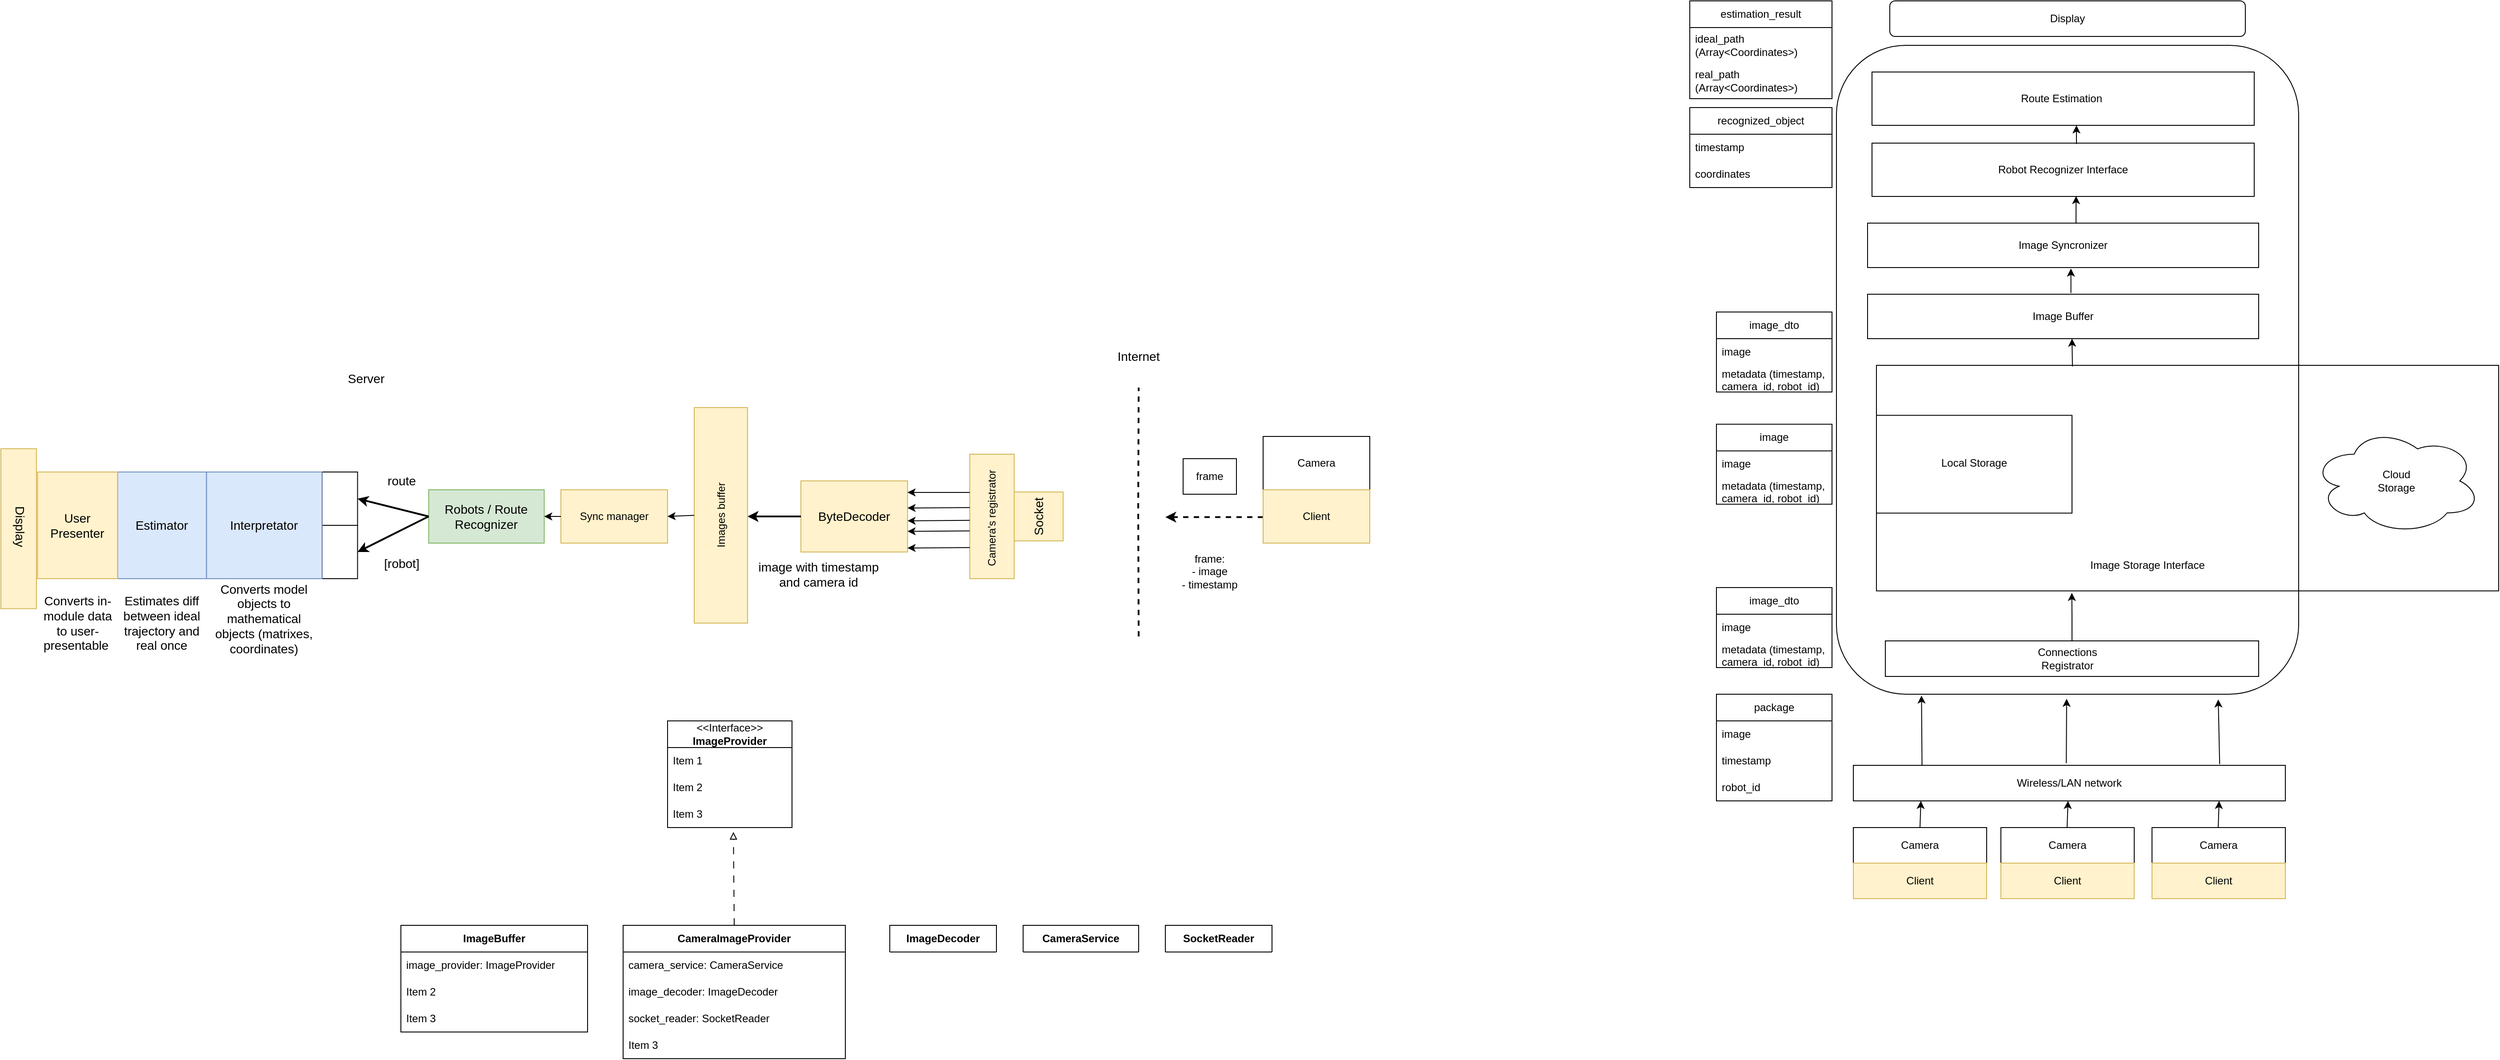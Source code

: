 <mxfile version="21.2.1" type="github">
  <diagram id="1c3a3Ne5sWxcKdT_-n9J" name="Page-1">
    <mxGraphModel dx="2022" dy="1858" grid="1" gridSize="10" guides="1" tooltips="1" connect="1" arrows="1" fold="1" page="1" pageScale="1" pageWidth="827" pageHeight="1169" math="0" shadow="0">
      <root>
        <mxCell id="0" />
        <mxCell id="1" parent="0" />
        <mxCell id="gdSRfwR2-Zda05xjYu1--1" value="Camera" style="rounded=0;whiteSpace=wrap;html=1;" parent="1" vertex="1">
          <mxGeometry x="840" y="230" width="120" height="60" as="geometry" />
        </mxCell>
        <mxCell id="gdSRfwR2-Zda05xjYu1--2" value="" style="endArrow=none;dashed=1;html=1;rounded=0;strokeWidth=2;" parent="1" edge="1">
          <mxGeometry width="50" height="50" relative="1" as="geometry">
            <mxPoint x="700" y="455" as="sourcePoint" />
            <mxPoint x="700" y="175" as="targetPoint" />
            <Array as="points">
              <mxPoint x="699.5" y="311.25" />
            </Array>
          </mxGeometry>
        </mxCell>
        <mxCell id="gdSRfwR2-Zda05xjYu1--3" value="Internet" style="text;html=1;strokeColor=none;fillColor=none;align=center;verticalAlign=middle;whiteSpace=wrap;rounded=0;fontSize=14;" parent="1" vertex="1">
          <mxGeometry x="670" y="125" width="60" height="30" as="geometry" />
        </mxCell>
        <mxCell id="gdSRfwR2-Zda05xjYu1--4" value="Socket" style="whiteSpace=wrap;html=1;aspect=fixed;fontSize=14;fillColor=#fff2cc;rotation=-90;strokeColor=#d6b656;" parent="1" vertex="1">
          <mxGeometry x="560" y="292.5" width="55" height="55" as="geometry" />
        </mxCell>
        <mxCell id="gdSRfwR2-Zda05xjYu1--6" value="Server" style="text;html=1;strokeColor=none;fillColor=none;align=center;verticalAlign=middle;whiteSpace=wrap;rounded=0;fontSize=14;" parent="1" vertex="1">
          <mxGeometry x="-198.75" y="150" width="60" height="30" as="geometry" />
        </mxCell>
        <mxCell id="gdSRfwR2-Zda05xjYu1--7" value="" style="endArrow=classic;html=1;strokeWidth=2;fontSize=14;rounded=0;dashed=1;" parent="1" edge="1">
          <mxGeometry width="50" height="50" relative="1" as="geometry">
            <mxPoint x="840" y="320.75" as="sourcePoint" />
            <mxPoint x="730" y="320.75" as="targetPoint" />
            <Array as="points">
              <mxPoint x="780" y="320.75" />
            </Array>
          </mxGeometry>
        </mxCell>
        <mxCell id="gdSRfwR2-Zda05xjYu1--9" value="ByteDecoder" style="rounded=0;whiteSpace=wrap;html=1;fontSize=14;fillColor=#fff2cc;strokeColor=#d6b656;" parent="1" vertex="1">
          <mxGeometry x="320" y="280" width="120" height="80" as="geometry" />
        </mxCell>
        <mxCell id="gdSRfwR2-Zda05xjYu1--10" style="edgeStyle=orthogonalEdgeStyle;rounded=0;orthogonalLoop=1;jettySize=auto;html=1;exitX=0.5;exitY=1;exitDx=0;exitDy=0;dashed=1;strokeWidth=2;fontSize=14;" parent="1" source="gdSRfwR2-Zda05xjYu1--9" target="gdSRfwR2-Zda05xjYu1--9" edge="1">
          <mxGeometry relative="1" as="geometry" />
        </mxCell>
        <mxCell id="gdSRfwR2-Zda05xjYu1--14" value="" style="endArrow=classic;html=1;rounded=0;strokeWidth=2;fontSize=14;exitX=0;exitY=0.5;exitDx=0;exitDy=0;" parent="1" source="gdSRfwR2-Zda05xjYu1--9" edge="1">
          <mxGeometry width="50" height="50" relative="1" as="geometry">
            <mxPoint x="110" y="350" as="sourcePoint" />
            <mxPoint x="260" y="320" as="targetPoint" />
          </mxGeometry>
        </mxCell>
        <mxCell id="gdSRfwR2-Zda05xjYu1--15" value="Robots&amp;nbsp;/ Route&lt;br&gt;Recognizer" style="rounded=0;whiteSpace=wrap;html=1;fontSize=14;fillColor=#d5e8d4;strokeColor=#82b366;" parent="1" vertex="1">
          <mxGeometry x="-98.75" y="290" width="130" height="60" as="geometry" />
        </mxCell>
        <mxCell id="gdSRfwR2-Zda05xjYu1--16" value="image with timestamp and camera id" style="text;html=1;strokeColor=none;fillColor=none;align=center;verticalAlign=middle;whiteSpace=wrap;rounded=0;fontSize=14;rotation=0;" parent="1" vertex="1">
          <mxGeometry x="260" y="370" width="160" height="30" as="geometry" />
        </mxCell>
        <mxCell id="gdSRfwR2-Zda05xjYu1--19" value="" style="endArrow=classic;html=1;rounded=0;strokeWidth=2;fontSize=14;exitX=0;exitY=0.5;exitDx=0;exitDy=0;entryX=1;entryY=0.5;entryDx=0;entryDy=0;" parent="1" source="gdSRfwR2-Zda05xjYu1--15" target="gdSRfwR2-Zda05xjYu1--20" edge="1">
          <mxGeometry width="50" height="50" relative="1" as="geometry">
            <mxPoint x="-218.75" y="360" as="sourcePoint" />
            <mxPoint x="-168.75" y="310" as="targetPoint" />
          </mxGeometry>
        </mxCell>
        <mxCell id="gdSRfwR2-Zda05xjYu1--20" value="" style="rounded=0;whiteSpace=wrap;html=1;fontSize=14;fillColor=none;" parent="1" vertex="1">
          <mxGeometry x="-218.75" y="270" width="40" height="60" as="geometry" />
        </mxCell>
        <mxCell id="gdSRfwR2-Zda05xjYu1--21" value="" style="rounded=0;whiteSpace=wrap;html=1;fontSize=14;fillColor=none;" parent="1" vertex="1">
          <mxGeometry x="-218.75" y="330" width="40" height="60" as="geometry" />
        </mxCell>
        <mxCell id="gdSRfwR2-Zda05xjYu1--22" value="" style="endArrow=classic;html=1;rounded=0;strokeWidth=2;fontSize=14;exitX=0;exitY=0.5;exitDx=0;exitDy=0;entryX=1;entryY=0.5;entryDx=0;entryDy=0;" parent="1" source="gdSRfwR2-Zda05xjYu1--15" target="gdSRfwR2-Zda05xjYu1--21" edge="1">
          <mxGeometry width="50" height="50" relative="1" as="geometry">
            <mxPoint x="-218.75" y="360" as="sourcePoint" />
            <mxPoint x="-168.75" y="310" as="targetPoint" />
          </mxGeometry>
        </mxCell>
        <mxCell id="gdSRfwR2-Zda05xjYu1--23" value="[robot]" style="text;html=1;strokeColor=none;fillColor=none;align=center;verticalAlign=middle;whiteSpace=wrap;rounded=0;fontSize=14;" parent="1" vertex="1">
          <mxGeometry x="-158.75" y="357.5" width="60" height="30" as="geometry" />
        </mxCell>
        <mxCell id="gdSRfwR2-Zda05xjYu1--24" value="route" style="text;html=1;strokeColor=none;fillColor=none;align=center;verticalAlign=middle;whiteSpace=wrap;rounded=0;fontSize=14;" parent="1" vertex="1">
          <mxGeometry x="-158.75" y="265" width="60" height="30" as="geometry" />
        </mxCell>
        <mxCell id="gdSRfwR2-Zda05xjYu1--25" value="Interpretator" style="rounded=0;whiteSpace=wrap;html=1;fontSize=14;fillColor=#dae8fc;strokeColor=#6c8ebf;" parent="1" vertex="1">
          <mxGeometry x="-348.75" y="270" width="130" height="120" as="geometry" />
        </mxCell>
        <mxCell id="gdSRfwR2-Zda05xjYu1--26" value="Converts model objects to mathematical objects (matrixes, coordinates)" style="text;html=1;strokeColor=none;fillColor=none;align=center;verticalAlign=middle;whiteSpace=wrap;rounded=0;fontSize=14;" parent="1" vertex="1">
          <mxGeometry x="-348.75" y="380" width="130" height="110" as="geometry" />
        </mxCell>
        <mxCell id="gdSRfwR2-Zda05xjYu1--27" value="" style="rounded=0;whiteSpace=wrap;html=1;fontSize=14;fillColor=#dae8fc;strokeColor=#6c8ebf;" parent="1" vertex="1">
          <mxGeometry x="-448.75" y="270" width="100" height="120" as="geometry" />
        </mxCell>
        <mxCell id="gdSRfwR2-Zda05xjYu1--28" value="Estimator" style="text;html=1;strokeColor=none;fillColor=none;align=center;verticalAlign=middle;whiteSpace=wrap;rounded=0;fontSize=14;" parent="1" vertex="1">
          <mxGeometry x="-428.75" y="315" width="60" height="30" as="geometry" />
        </mxCell>
        <mxCell id="gdSRfwR2-Zda05xjYu1--29" value="Estimates diff between ideal trajectory and real once" style="text;html=1;strokeColor=none;fillColor=none;align=center;verticalAlign=middle;whiteSpace=wrap;rounded=0;fontSize=14;" parent="1" vertex="1">
          <mxGeometry x="-448.75" y="400" width="100" height="80" as="geometry" />
        </mxCell>
        <mxCell id="gdSRfwR2-Zda05xjYu1--30" value="User&lt;br&gt;Presenter" style="rounded=0;whiteSpace=wrap;html=1;fontSize=14;fillColor=#fff2cc;strokeColor=#d6b656;" parent="1" vertex="1">
          <mxGeometry x="-538.75" y="270" width="90" height="120" as="geometry" />
        </mxCell>
        <mxCell id="gdSRfwR2-Zda05xjYu1--32" value="" style="rounded=0;whiteSpace=wrap;html=1;fontSize=14;fillColor=#fff2cc;strokeColor=#d6b656;" parent="1" vertex="1">
          <mxGeometry x="-580" y="243.75" width="40" height="180" as="geometry" />
        </mxCell>
        <mxCell id="gdSRfwR2-Zda05xjYu1--35" value="Display" style="text;html=1;strokeColor=none;fillColor=none;align=center;verticalAlign=middle;whiteSpace=wrap;rounded=0;fontSize=14;rotation=90;" parent="1" vertex="1">
          <mxGeometry x="-650" y="316.25" width="182.5" height="30" as="geometry" />
        </mxCell>
        <mxCell id="gdSRfwR2-Zda05xjYu1--36" value="Converts in-module data to user-presentable&amp;nbsp;" style="text;html=1;strokeColor=none;fillColor=none;align=center;verticalAlign=middle;whiteSpace=wrap;rounded=0;fontSize=14;" parent="1" vertex="1">
          <mxGeometry x="-528.12" y="400" width="68.75" height="80" as="geometry" />
        </mxCell>
        <mxCell id="fbBy95R8mquqIEM03Fjc-1" value="Client" style="rounded=0;whiteSpace=wrap;html=1;fillColor=#fff2cc;strokeColor=#d6b656;" parent="1" vertex="1">
          <mxGeometry x="840" y="290" width="120" height="60" as="geometry" />
        </mxCell>
        <mxCell id="fbBy95R8mquqIEM03Fjc-2" value="Camera&#39;s registrator&amp;nbsp;" style="rounded=0;whiteSpace=wrap;html=1;rotation=-90;fillColor=#fff2cc;strokeColor=#d6b656;" parent="1" vertex="1">
          <mxGeometry x="465" y="295" width="140" height="50" as="geometry" />
        </mxCell>
        <mxCell id="fbBy95R8mquqIEM03Fjc-3" value="Images buffer" style="rounded=0;whiteSpace=wrap;html=1;rotation=-90;fillColor=#fff2cc;strokeColor=#d6b656;" parent="1" vertex="1">
          <mxGeometry x="108.75" y="288.75" width="242.5" height="60" as="geometry" />
        </mxCell>
        <mxCell id="fbBy95R8mquqIEM03Fjc-4" value="Sync manager" style="rounded=0;whiteSpace=wrap;html=1;rotation=0;fillColor=#fff2cc;strokeColor=#d6b656;" parent="1" vertex="1">
          <mxGeometry x="50" y="290" width="120" height="60" as="geometry" />
        </mxCell>
        <mxCell id="_ftnjJTq1J7DcT885IHt-4" value="frame" style="rounded=0;whiteSpace=wrap;html=1;" parent="1" vertex="1">
          <mxGeometry x="750" y="255" width="60" height="40" as="geometry" />
        </mxCell>
        <mxCell id="_ftnjJTq1J7DcT885IHt-5" value="frame:&lt;br&gt;- image&lt;br&gt;- timestamp" style="text;html=1;strokeColor=none;fillColor=none;align=center;verticalAlign=middle;whiteSpace=wrap;rounded=0;" parent="1" vertex="1">
          <mxGeometry x="730" y="330" width="100" height="103.75" as="geometry" />
        </mxCell>
        <mxCell id="_ftnjJTq1J7DcT885IHt-8" value="" style="endArrow=classic;html=1;rounded=0;" parent="1" edge="1">
          <mxGeometry width="50" height="50" relative="1" as="geometry">
            <mxPoint x="510" y="293" as="sourcePoint" />
            <mxPoint x="440" y="293" as="targetPoint" />
          </mxGeometry>
        </mxCell>
        <mxCell id="_ftnjJTq1J7DcT885IHt-13" value="" style="endArrow=classic;html=1;rounded=0;exitX=0.75;exitY=0;exitDx=0;exitDy=0;" parent="1" edge="1">
          <mxGeometry width="50" height="50" relative="1" as="geometry">
            <mxPoint x="510" y="310" as="sourcePoint" />
            <mxPoint x="440" y="310.5" as="targetPoint" />
          </mxGeometry>
        </mxCell>
        <mxCell id="_ftnjJTq1J7DcT885IHt-14" value="" style="endArrow=classic;html=1;rounded=0;exitX=0.75;exitY=0;exitDx=0;exitDy=0;" parent="1" edge="1">
          <mxGeometry width="50" height="50" relative="1" as="geometry">
            <mxPoint x="510" y="324.41" as="sourcePoint" />
            <mxPoint x="440" y="324.91" as="targetPoint" />
          </mxGeometry>
        </mxCell>
        <mxCell id="_ftnjJTq1J7DcT885IHt-15" value="" style="endArrow=classic;html=1;rounded=0;exitX=0.75;exitY=0;exitDx=0;exitDy=0;" parent="1" edge="1">
          <mxGeometry width="50" height="50" relative="1" as="geometry">
            <mxPoint x="510" y="336.25" as="sourcePoint" />
            <mxPoint x="440" y="336.75" as="targetPoint" />
          </mxGeometry>
        </mxCell>
        <mxCell id="_ftnjJTq1J7DcT885IHt-16" value="" style="endArrow=classic;html=1;rounded=0;exitX=0.75;exitY=0;exitDx=0;exitDy=0;" parent="1" edge="1">
          <mxGeometry width="50" height="50" relative="1" as="geometry">
            <mxPoint x="510" y="355.0" as="sourcePoint" />
            <mxPoint x="440" y="355.5" as="targetPoint" />
          </mxGeometry>
        </mxCell>
        <mxCell id="_ftnjJTq1J7DcT885IHt-22" value="" style="endArrow=classic;html=1;rounded=0;exitX=0.5;exitY=0;exitDx=0;exitDy=0;entryX=1;entryY=0.5;entryDx=0;entryDy=0;" parent="1" source="fbBy95R8mquqIEM03Fjc-3" target="fbBy95R8mquqIEM03Fjc-4" edge="1">
          <mxGeometry width="50" height="50" relative="1" as="geometry">
            <mxPoint x="210" y="460" as="sourcePoint" />
            <mxPoint x="260" y="410" as="targetPoint" />
          </mxGeometry>
        </mxCell>
        <mxCell id="_ftnjJTq1J7DcT885IHt-23" value="" style="endArrow=classic;html=1;rounded=0;exitX=0;exitY=0.5;exitDx=0;exitDy=0;entryX=1;entryY=0.5;entryDx=0;entryDy=0;" parent="1" source="fbBy95R8mquqIEM03Fjc-4" target="gdSRfwR2-Zda05xjYu1--15" edge="1">
          <mxGeometry width="50" height="50" relative="1" as="geometry">
            <mxPoint x="210" y="460" as="sourcePoint" />
            <mxPoint x="260" y="410" as="targetPoint" />
          </mxGeometry>
        </mxCell>
        <mxCell id="wx99u-is4_1wThuH9Zfa-21" value="&lt;b&gt;SocketReader&lt;/b&gt;" style="swimlane;fontStyle=0;childLayout=stackLayout;horizontal=1;startSize=30;horizontalStack=0;resizeParent=1;resizeParentMax=0;resizeLast=0;collapsible=1;marginBottom=0;whiteSpace=wrap;html=1;" parent="1" vertex="1" collapsed="1">
          <mxGeometry x="730" y="780" width="120" height="30" as="geometry">
            <mxRectangle x="730" y="780" width="165" height="90" as="alternateBounds" />
          </mxGeometry>
        </mxCell>
        <mxCell id="wx99u-is4_1wThuH9Zfa-23" value="Item 2" style="text;strokeColor=none;fillColor=none;align=left;verticalAlign=middle;spacingLeft=4;spacingRight=4;overflow=hidden;points=[[0,0.5],[1,0.5]];portConstraint=eastwest;rotatable=0;whiteSpace=wrap;html=1;" parent="wx99u-is4_1wThuH9Zfa-21" vertex="1">
          <mxGeometry y="30" width="165" height="30" as="geometry" />
        </mxCell>
        <mxCell id="wx99u-is4_1wThuH9Zfa-24" value="Item 3" style="text;strokeColor=none;fillColor=none;align=left;verticalAlign=middle;spacingLeft=4;spacingRight=4;overflow=hidden;points=[[0,0.5],[1,0.5]];portConstraint=eastwest;rotatable=0;whiteSpace=wrap;html=1;" parent="wx99u-is4_1wThuH9Zfa-21" vertex="1">
          <mxGeometry y="60" width="165" height="30" as="geometry" />
        </mxCell>
        <mxCell id="wx99u-is4_1wThuH9Zfa-33" value="&lt;b&gt;CameraImageProvider&lt;/b&gt;" style="swimlane;fontStyle=0;childLayout=stackLayout;horizontal=1;startSize=30;horizontalStack=0;resizeParent=1;resizeParentMax=0;resizeLast=0;collapsible=1;marginBottom=0;whiteSpace=wrap;html=1;" parent="1" vertex="1">
          <mxGeometry x="120" y="780" width="250" height="150" as="geometry" />
        </mxCell>
        <mxCell id="wx99u-is4_1wThuH9Zfa-22" value="camera_service: CameraService" style="text;strokeColor=none;fillColor=none;align=left;verticalAlign=middle;spacingLeft=4;spacingRight=4;overflow=hidden;points=[[0,0.5],[1,0.5]];portConstraint=eastwest;rotatable=0;whiteSpace=wrap;html=1;" parent="wx99u-is4_1wThuH9Zfa-33" vertex="1">
          <mxGeometry y="30" width="250" height="30" as="geometry" />
        </mxCell>
        <mxCell id="wx99u-is4_1wThuH9Zfa-34" value="image_decoder: ImageDecoder" style="text;strokeColor=none;fillColor=none;align=left;verticalAlign=middle;spacingLeft=4;spacingRight=4;overflow=hidden;points=[[0,0.5],[1,0.5]];portConstraint=eastwest;rotatable=0;whiteSpace=wrap;html=1;" parent="wx99u-is4_1wThuH9Zfa-33" vertex="1">
          <mxGeometry y="60" width="250" height="30" as="geometry" />
        </mxCell>
        <mxCell id="wx99u-is4_1wThuH9Zfa-35" value="socket_reader: SocketReader&amp;nbsp;" style="text;strokeColor=none;fillColor=none;align=left;verticalAlign=middle;spacingLeft=4;spacingRight=4;overflow=hidden;points=[[0,0.5],[1,0.5]];portConstraint=eastwest;rotatable=0;whiteSpace=wrap;html=1;" parent="wx99u-is4_1wThuH9Zfa-33" vertex="1">
          <mxGeometry y="90" width="250" height="30" as="geometry" />
        </mxCell>
        <mxCell id="wx99u-is4_1wThuH9Zfa-36" value="Item 3" style="text;strokeColor=none;fillColor=none;align=left;verticalAlign=middle;spacingLeft=4;spacingRight=4;overflow=hidden;points=[[0,0.5],[1,0.5]];portConstraint=eastwest;rotatable=0;whiteSpace=wrap;html=1;" parent="wx99u-is4_1wThuH9Zfa-33" vertex="1">
          <mxGeometry y="120" width="250" height="30" as="geometry" />
        </mxCell>
        <mxCell id="wx99u-is4_1wThuH9Zfa-37" value="&amp;lt;&amp;lt;Interface&amp;gt;&amp;gt;&lt;br&gt;&lt;b&gt;ImageProvider&lt;/b&gt;" style="swimlane;fontStyle=0;childLayout=stackLayout;horizontal=1;startSize=30;horizontalStack=0;resizeParent=1;resizeParentMax=0;resizeLast=0;collapsible=1;marginBottom=0;whiteSpace=wrap;html=1;" parent="1" vertex="1">
          <mxGeometry x="170" y="550" width="140" height="120" as="geometry" />
        </mxCell>
        <mxCell id="wx99u-is4_1wThuH9Zfa-38" value="Item 1" style="text;strokeColor=none;fillColor=none;align=left;verticalAlign=middle;spacingLeft=4;spacingRight=4;overflow=hidden;points=[[0,0.5],[1,0.5]];portConstraint=eastwest;rotatable=0;whiteSpace=wrap;html=1;" parent="wx99u-is4_1wThuH9Zfa-37" vertex="1">
          <mxGeometry y="30" width="140" height="30" as="geometry" />
        </mxCell>
        <mxCell id="wx99u-is4_1wThuH9Zfa-39" value="Item 2" style="text;strokeColor=none;fillColor=none;align=left;verticalAlign=middle;spacingLeft=4;spacingRight=4;overflow=hidden;points=[[0,0.5],[1,0.5]];portConstraint=eastwest;rotatable=0;whiteSpace=wrap;html=1;" parent="wx99u-is4_1wThuH9Zfa-37" vertex="1">
          <mxGeometry y="60" width="140" height="30" as="geometry" />
        </mxCell>
        <mxCell id="wx99u-is4_1wThuH9Zfa-40" value="Item 3" style="text;strokeColor=none;fillColor=none;align=left;verticalAlign=middle;spacingLeft=4;spacingRight=4;overflow=hidden;points=[[0,0.5],[1,0.5]];portConstraint=eastwest;rotatable=0;whiteSpace=wrap;html=1;" parent="wx99u-is4_1wThuH9Zfa-37" vertex="1">
          <mxGeometry y="90" width="140" height="30" as="geometry" />
        </mxCell>
        <mxCell id="wx99u-is4_1wThuH9Zfa-41" value="&lt;b&gt;ImageDecoder&lt;/b&gt;" style="swimlane;fontStyle=0;childLayout=stackLayout;horizontal=1;startSize=30;horizontalStack=0;resizeParent=1;resizeParentMax=0;resizeLast=0;collapsible=1;marginBottom=0;whiteSpace=wrap;html=1;" parent="1" vertex="1" collapsed="1">
          <mxGeometry x="420" y="780" width="120" height="30" as="geometry">
            <mxRectangle x="420" y="780" width="140" height="120" as="alternateBounds" />
          </mxGeometry>
        </mxCell>
        <mxCell id="wx99u-is4_1wThuH9Zfa-42" value="Item 1" style="text;strokeColor=none;fillColor=none;align=left;verticalAlign=middle;spacingLeft=4;spacingRight=4;overflow=hidden;points=[[0,0.5],[1,0.5]];portConstraint=eastwest;rotatable=0;whiteSpace=wrap;html=1;" parent="wx99u-is4_1wThuH9Zfa-41" vertex="1">
          <mxGeometry y="30" width="140" height="30" as="geometry" />
        </mxCell>
        <mxCell id="wx99u-is4_1wThuH9Zfa-43" value="Item 2" style="text;strokeColor=none;fillColor=none;align=left;verticalAlign=middle;spacingLeft=4;spacingRight=4;overflow=hidden;points=[[0,0.5],[1,0.5]];portConstraint=eastwest;rotatable=0;whiteSpace=wrap;html=1;" parent="wx99u-is4_1wThuH9Zfa-41" vertex="1">
          <mxGeometry y="60" width="140" height="30" as="geometry" />
        </mxCell>
        <mxCell id="wx99u-is4_1wThuH9Zfa-44" value="Item 3" style="text;strokeColor=none;fillColor=none;align=left;verticalAlign=middle;spacingLeft=4;spacingRight=4;overflow=hidden;points=[[0,0.5],[1,0.5]];portConstraint=eastwest;rotatable=0;whiteSpace=wrap;html=1;" parent="wx99u-is4_1wThuH9Zfa-41" vertex="1">
          <mxGeometry y="90" width="140" height="30" as="geometry" />
        </mxCell>
        <mxCell id="wx99u-is4_1wThuH9Zfa-45" value="&lt;b&gt;CameraService&lt;/b&gt;" style="swimlane;fontStyle=0;childLayout=stackLayout;horizontal=1;startSize=30;horizontalStack=0;resizeParent=1;resizeParentMax=0;resizeLast=0;collapsible=1;marginBottom=0;whiteSpace=wrap;html=1;" parent="1" vertex="1" collapsed="1">
          <mxGeometry x="570" y="780" width="130" height="30" as="geometry">
            <mxRectangle x="570" y="780" width="140" height="120" as="alternateBounds" />
          </mxGeometry>
        </mxCell>
        <mxCell id="wx99u-is4_1wThuH9Zfa-46" value="Item 1" style="text;strokeColor=none;fillColor=none;align=left;verticalAlign=middle;spacingLeft=4;spacingRight=4;overflow=hidden;points=[[0,0.5],[1,0.5]];portConstraint=eastwest;rotatable=0;whiteSpace=wrap;html=1;" parent="wx99u-is4_1wThuH9Zfa-45" vertex="1">
          <mxGeometry y="30" width="140" height="30" as="geometry" />
        </mxCell>
        <mxCell id="wx99u-is4_1wThuH9Zfa-47" value="Item 2" style="text;strokeColor=none;fillColor=none;align=left;verticalAlign=middle;spacingLeft=4;spacingRight=4;overflow=hidden;points=[[0,0.5],[1,0.5]];portConstraint=eastwest;rotatable=0;whiteSpace=wrap;html=1;" parent="wx99u-is4_1wThuH9Zfa-45" vertex="1">
          <mxGeometry y="60" width="140" height="30" as="geometry" />
        </mxCell>
        <mxCell id="wx99u-is4_1wThuH9Zfa-48" value="Item 3" style="text;strokeColor=none;fillColor=none;align=left;verticalAlign=middle;spacingLeft=4;spacingRight=4;overflow=hidden;points=[[0,0.5],[1,0.5]];portConstraint=eastwest;rotatable=0;whiteSpace=wrap;html=1;" parent="wx99u-is4_1wThuH9Zfa-45" vertex="1">
          <mxGeometry y="90" width="140" height="30" as="geometry" />
        </mxCell>
        <mxCell id="wx99u-is4_1wThuH9Zfa-49" value="" style="endArrow=block;html=1;rounded=0;exitX=0.5;exitY=0;exitDx=0;exitDy=0;dashed=1;dashPattern=8 8;endFill=0;entryX=0.529;entryY=1.167;entryDx=0;entryDy=0;entryPerimeter=0;" parent="1" source="wx99u-is4_1wThuH9Zfa-33" target="wx99u-is4_1wThuH9Zfa-40" edge="1">
          <mxGeometry width="50" height="50" relative="1" as="geometry">
            <mxPoint x="500" y="760" as="sourcePoint" />
            <mxPoint x="190" y="670" as="targetPoint" />
          </mxGeometry>
        </mxCell>
        <mxCell id="wx99u-is4_1wThuH9Zfa-50" value="&lt;b&gt;ImageBuffer&lt;/b&gt;" style="swimlane;fontStyle=0;childLayout=stackLayout;horizontal=1;startSize=30;horizontalStack=0;resizeParent=1;resizeParentMax=0;resizeLast=0;collapsible=1;marginBottom=0;whiteSpace=wrap;html=1;" parent="1" vertex="1">
          <mxGeometry x="-130" y="780" width="210" height="120" as="geometry" />
        </mxCell>
        <mxCell id="wx99u-is4_1wThuH9Zfa-51" value="image_provider: ImageProvider" style="text;strokeColor=none;fillColor=none;align=left;verticalAlign=middle;spacingLeft=4;spacingRight=4;overflow=hidden;points=[[0,0.5],[1,0.5]];portConstraint=eastwest;rotatable=0;whiteSpace=wrap;html=1;" parent="wx99u-is4_1wThuH9Zfa-50" vertex="1">
          <mxGeometry y="30" width="210" height="30" as="geometry" />
        </mxCell>
        <mxCell id="wx99u-is4_1wThuH9Zfa-52" value="Item 2" style="text;strokeColor=none;fillColor=none;align=left;verticalAlign=middle;spacingLeft=4;spacingRight=4;overflow=hidden;points=[[0,0.5],[1,0.5]];portConstraint=eastwest;rotatable=0;whiteSpace=wrap;html=1;" parent="wx99u-is4_1wThuH9Zfa-50" vertex="1">
          <mxGeometry y="60" width="210" height="30" as="geometry" />
        </mxCell>
        <mxCell id="wx99u-is4_1wThuH9Zfa-53" value="Item 3" style="text;strokeColor=none;fillColor=none;align=left;verticalAlign=middle;spacingLeft=4;spacingRight=4;overflow=hidden;points=[[0,0.5],[1,0.5]];portConstraint=eastwest;rotatable=0;whiteSpace=wrap;html=1;" parent="wx99u-is4_1wThuH9Zfa-50" vertex="1">
          <mxGeometry y="90" width="210" height="30" as="geometry" />
        </mxCell>
        <mxCell id="ZjCnevx82HWG5ks_SKBf-7" value="" style="group" parent="1" vertex="1" connectable="0">
          <mxGeometry x="1504" y="670" width="150" height="80" as="geometry" />
        </mxCell>
        <mxCell id="ZjCnevx82HWG5ks_SKBf-3" value="Camera" style="rounded=0;whiteSpace=wrap;html=1;" parent="ZjCnevx82HWG5ks_SKBf-7" vertex="1">
          <mxGeometry width="150" height="40" as="geometry" />
        </mxCell>
        <mxCell id="ZjCnevx82HWG5ks_SKBf-4" value="Client" style="rounded=0;whiteSpace=wrap;html=1;fillColor=#fff2cc;strokeColor=#d6b656;" parent="ZjCnevx82HWG5ks_SKBf-7" vertex="1">
          <mxGeometry y="40" width="150" height="40" as="geometry" />
        </mxCell>
        <mxCell id="ZjCnevx82HWG5ks_SKBf-8" value="" style="group" parent="1" vertex="1" connectable="0">
          <mxGeometry x="1670" y="670" width="150" height="80" as="geometry" />
        </mxCell>
        <mxCell id="ZjCnevx82HWG5ks_SKBf-1" value="Camera" style="rounded=0;whiteSpace=wrap;html=1;" parent="ZjCnevx82HWG5ks_SKBf-8" vertex="1">
          <mxGeometry width="150" height="40" as="geometry" />
        </mxCell>
        <mxCell id="ZjCnevx82HWG5ks_SKBf-2" value="Client" style="rounded=0;whiteSpace=wrap;html=1;fillColor=#fff2cc;strokeColor=#d6b656;" parent="ZjCnevx82HWG5ks_SKBf-8" vertex="1">
          <mxGeometry y="40" width="150" height="40" as="geometry" />
        </mxCell>
        <mxCell id="ZjCnevx82HWG5ks_SKBf-9" value="" style="group" parent="1" vertex="1" connectable="0">
          <mxGeometry x="1840" y="670" width="150" height="80" as="geometry" />
        </mxCell>
        <mxCell id="ZjCnevx82HWG5ks_SKBf-5" value="Camera" style="rounded=0;whiteSpace=wrap;html=1;" parent="ZjCnevx82HWG5ks_SKBf-9" vertex="1">
          <mxGeometry width="150" height="40" as="geometry" />
        </mxCell>
        <mxCell id="ZjCnevx82HWG5ks_SKBf-6" value="Client" style="rounded=0;whiteSpace=wrap;html=1;fillColor=#fff2cc;strokeColor=#d6b656;" parent="ZjCnevx82HWG5ks_SKBf-9" vertex="1">
          <mxGeometry y="40" width="150" height="40" as="geometry" />
        </mxCell>
        <mxCell id="ZjCnevx82HWG5ks_SKBf-10" value="Wireless/LAN network" style="rounded=0;whiteSpace=wrap;html=1;" parent="1" vertex="1">
          <mxGeometry x="1504" y="600" width="486" height="40" as="geometry" />
        </mxCell>
        <mxCell id="ZjCnevx82HWG5ks_SKBf-11" value="" style="rounded=1;whiteSpace=wrap;html=1;fillColor=none;" parent="1" vertex="1">
          <mxGeometry x="1485" y="-210" width="520" height="730" as="geometry" />
        </mxCell>
        <mxCell id="ZjCnevx82HWG5ks_SKBf-14" value="" style="endArrow=classic;html=1;rounded=0;exitX=0.5;exitY=0;exitDx=0;exitDy=0;" parent="1" source="ZjCnevx82HWG5ks_SKBf-3" edge="1">
          <mxGeometry width="50" height="50" relative="1" as="geometry">
            <mxPoint x="1660" y="630" as="sourcePoint" />
            <mxPoint x="1580" y="640" as="targetPoint" />
          </mxGeometry>
        </mxCell>
        <mxCell id="ZjCnevx82HWG5ks_SKBf-15" value="" style="endArrow=classic;html=1;rounded=0;exitX=0.5;exitY=0;exitDx=0;exitDy=0;" parent="1" edge="1">
          <mxGeometry width="50" height="50" relative="1" as="geometry">
            <mxPoint x="1914.5" y="670" as="sourcePoint" />
            <mxPoint x="1915.5" y="640" as="targetPoint" />
          </mxGeometry>
        </mxCell>
        <mxCell id="ZjCnevx82HWG5ks_SKBf-16" value="" style="endArrow=classic;html=1;rounded=0;exitX=0.5;exitY=0;exitDx=0;exitDy=0;" parent="1" edge="1">
          <mxGeometry width="50" height="50" relative="1" as="geometry">
            <mxPoint x="1744.5" y="670" as="sourcePoint" />
            <mxPoint x="1745.5" y="640" as="targetPoint" />
          </mxGeometry>
        </mxCell>
        <mxCell id="ZjCnevx82HWG5ks_SKBf-17" value="package" style="swimlane;fontStyle=0;childLayout=stackLayout;horizontal=1;startSize=30;horizontalStack=0;resizeParent=1;resizeParentMax=0;resizeLast=0;collapsible=1;marginBottom=0;whiteSpace=wrap;html=1;" parent="1" vertex="1">
          <mxGeometry x="1350" y="520" width="130" height="120" as="geometry" />
        </mxCell>
        <mxCell id="ZjCnevx82HWG5ks_SKBf-18" value="image" style="text;strokeColor=none;fillColor=none;align=left;verticalAlign=middle;spacingLeft=4;spacingRight=4;overflow=hidden;points=[[0,0.5],[1,0.5]];portConstraint=eastwest;rotatable=0;whiteSpace=wrap;html=1;" parent="ZjCnevx82HWG5ks_SKBf-17" vertex="1">
          <mxGeometry y="30" width="130" height="30" as="geometry" />
        </mxCell>
        <mxCell id="ZjCnevx82HWG5ks_SKBf-19" value="timestamp" style="text;strokeColor=none;fillColor=none;align=left;verticalAlign=middle;spacingLeft=4;spacingRight=4;overflow=hidden;points=[[0,0.5],[1,0.5]];portConstraint=eastwest;rotatable=0;whiteSpace=wrap;html=1;" parent="ZjCnevx82HWG5ks_SKBf-17" vertex="1">
          <mxGeometry y="60" width="130" height="30" as="geometry" />
        </mxCell>
        <mxCell id="ZjCnevx82HWG5ks_SKBf-20" value="robot_id" style="text;strokeColor=none;fillColor=none;align=left;verticalAlign=middle;spacingLeft=4;spacingRight=4;overflow=hidden;points=[[0,0.5],[1,0.5]];portConstraint=eastwest;rotatable=0;whiteSpace=wrap;html=1;" parent="ZjCnevx82HWG5ks_SKBf-17" vertex="1">
          <mxGeometry y="90" width="130" height="30" as="geometry" />
        </mxCell>
        <mxCell id="ZjCnevx82HWG5ks_SKBf-21" value="" style="endArrow=classic;html=1;rounded=0;exitX=0.159;exitY=0;exitDx=0;exitDy=0;exitPerimeter=0;entryX=0.184;entryY=1.002;entryDx=0;entryDy=0;entryPerimeter=0;" parent="1" source="ZjCnevx82HWG5ks_SKBf-10" target="ZjCnevx82HWG5ks_SKBf-11" edge="1">
          <mxGeometry width="50" height="50" relative="1" as="geometry">
            <mxPoint x="1770" y="550" as="sourcePoint" />
            <mxPoint x="1820" y="500" as="targetPoint" />
          </mxGeometry>
        </mxCell>
        <mxCell id="ZjCnevx82HWG5ks_SKBf-22" value="" style="endArrow=classic;html=1;rounded=0;exitX=0.493;exitY=-0.058;exitDx=0;exitDy=0;exitPerimeter=0;entryX=0.498;entryY=1.007;entryDx=0;entryDy=0;entryPerimeter=0;" parent="1" source="ZjCnevx82HWG5ks_SKBf-10" target="ZjCnevx82HWG5ks_SKBf-11" edge="1">
          <mxGeometry width="50" height="50" relative="1" as="geometry">
            <mxPoint x="1740" y="590" as="sourcePoint" />
            <mxPoint x="1790" y="540" as="targetPoint" />
          </mxGeometry>
        </mxCell>
        <mxCell id="ZjCnevx82HWG5ks_SKBf-23" value="" style="endArrow=classic;html=1;rounded=0;exitX=0.848;exitY=-0.033;exitDx=0;exitDy=0;exitPerimeter=0;entryX=0.826;entryY=1.008;entryDx=0;entryDy=0;entryPerimeter=0;" parent="1" source="ZjCnevx82HWG5ks_SKBf-10" target="ZjCnevx82HWG5ks_SKBf-11" edge="1">
          <mxGeometry width="50" height="50" relative="1" as="geometry">
            <mxPoint x="1840" y="590" as="sourcePoint" />
            <mxPoint x="1890" y="540" as="targetPoint" />
          </mxGeometry>
        </mxCell>
        <mxCell id="ZjCnevx82HWG5ks_SKBf-26" value="" style="group" parent="1" vertex="1" connectable="0">
          <mxGeometry x="1540" y="460" width="420" height="40" as="geometry" />
        </mxCell>
        <mxCell id="ZjCnevx82HWG5ks_SKBf-24" value="" style="rounded=0;whiteSpace=wrap;html=1;" parent="ZjCnevx82HWG5ks_SKBf-26" vertex="1">
          <mxGeometry width="420" height="40" as="geometry" />
        </mxCell>
        <mxCell id="ZjCnevx82HWG5ks_SKBf-25" value="Connections &lt;br&gt;Registrator" style="text;html=1;strokeColor=none;fillColor=none;align=center;verticalAlign=middle;whiteSpace=wrap;rounded=0;" parent="ZjCnevx82HWG5ks_SKBf-26" vertex="1">
          <mxGeometry x="130" y="5" width="150" height="30" as="geometry" />
        </mxCell>
        <mxCell id="ZjCnevx82HWG5ks_SKBf-31" style="edgeStyle=orthogonalEdgeStyle;rounded=0;orthogonalLoop=1;jettySize=auto;html=1;exitX=0.5;exitY=0;exitDx=0;exitDy=0;entryX=0.314;entryY=1.009;entryDx=0;entryDy=0;entryPerimeter=0;" parent="1" source="ZjCnevx82HWG5ks_SKBf-24" target="ZjCnevx82HWG5ks_SKBf-27" edge="1">
          <mxGeometry relative="1" as="geometry" />
        </mxCell>
        <mxCell id="ZjCnevx82HWG5ks_SKBf-35" value="" style="group" parent="1" vertex="1" connectable="0">
          <mxGeometry x="1530" y="150" width="700" height="253.75" as="geometry" />
        </mxCell>
        <mxCell id="ZjCnevx82HWG5ks_SKBf-27" value="" style="rounded=0;whiteSpace=wrap;html=1;fillColor=none;" parent="ZjCnevx82HWG5ks_SKBf-35" vertex="1">
          <mxGeometry width="700" height="253.75" as="geometry" />
        </mxCell>
        <mxCell id="ZjCnevx82HWG5ks_SKBf-28" value="Image Storage Interface" style="text;html=1;strokeColor=none;fillColor=none;align=center;verticalAlign=middle;whiteSpace=wrap;rounded=0;container=1;" parent="ZjCnevx82HWG5ks_SKBf-35" vertex="1">
          <mxGeometry x="20" y="210" width="569.77" height="30" as="geometry" />
        </mxCell>
        <mxCell id="ZjCnevx82HWG5ks_SKBf-39" value="" style="group" parent="1" vertex="1" connectable="0">
          <mxGeometry x="1530" y="206.25" width="220" height="110" as="geometry" />
        </mxCell>
        <mxCell id="ZjCnevx82HWG5ks_SKBf-33" value="" style="rounded=0;whiteSpace=wrap;html=1;" parent="ZjCnevx82HWG5ks_SKBf-39" vertex="1">
          <mxGeometry width="220" height="110" as="geometry" />
        </mxCell>
        <mxCell id="ZjCnevx82HWG5ks_SKBf-38" value="Local Storage" style="text;html=1;strokeColor=none;fillColor=none;align=center;verticalAlign=middle;whiteSpace=wrap;rounded=0;" parent="ZjCnevx82HWG5ks_SKBf-39" vertex="1">
          <mxGeometry x="40" y="18.75" width="140" height="70" as="geometry" />
        </mxCell>
        <mxCell id="ZjCnevx82HWG5ks_SKBf-41" value="" style="group" parent="1" vertex="1" connectable="0">
          <mxGeometry x="2020" y="220" width="190" height="120" as="geometry" />
        </mxCell>
        <mxCell id="ZjCnevx82HWG5ks_SKBf-34" value="" style="ellipse;shape=cloud;whiteSpace=wrap;html=1;" parent="ZjCnevx82HWG5ks_SKBf-41" vertex="1">
          <mxGeometry width="190" height="120" as="geometry" />
        </mxCell>
        <mxCell id="ZjCnevx82HWG5ks_SKBf-40" value="Cloud Storage" style="text;html=1;strokeColor=none;fillColor=none;align=center;verticalAlign=middle;whiteSpace=wrap;rounded=0;" parent="ZjCnevx82HWG5ks_SKBf-41" vertex="1">
          <mxGeometry x="65" y="45" width="60" height="30" as="geometry" />
        </mxCell>
        <mxCell id="ZjCnevx82HWG5ks_SKBf-42" value="Image Syncronizer" style="rounded=0;whiteSpace=wrap;html=1;" parent="1" vertex="1">
          <mxGeometry x="1520" y="-10" width="440" height="50" as="geometry" />
        </mxCell>
        <mxCell id="syLTJeoGsTnQ-UvWIZXQ-3" value="Robot Recognizer Interface" style="rounded=0;whiteSpace=wrap;html=1;" parent="1" vertex="1">
          <mxGeometry x="1525" y="-100" width="430" height="60" as="geometry" />
        </mxCell>
        <mxCell id="syLTJeoGsTnQ-UvWIZXQ-4" value="" style="endArrow=classic;html=1;rounded=0;exitX=0.533;exitY=0.013;exitDx=0;exitDy=0;entryX=0.534;entryY=0.993;entryDx=0;entryDy=0;exitPerimeter=0;entryPerimeter=0;" parent="1" source="ZjCnevx82HWG5ks_SKBf-42" target="syLTJeoGsTnQ-UvWIZXQ-3" edge="1">
          <mxGeometry width="50" height="50" relative="1" as="geometry">
            <mxPoint x="1705" y="50" as="sourcePoint" />
            <mxPoint x="1755" as="targetPoint" />
            <Array as="points" />
          </mxGeometry>
        </mxCell>
        <mxCell id="syLTJeoGsTnQ-UvWIZXQ-5" value="Route Estimation&amp;nbsp;" style="rounded=0;whiteSpace=wrap;html=1;" parent="1" vertex="1">
          <mxGeometry x="1525" y="-180" width="430" height="60" as="geometry" />
        </mxCell>
        <mxCell id="C4SxxqwkV0TnyVvPlaCq-1" value="" style="endArrow=classic;html=1;rounded=0;exitX=0.533;exitY=0.013;exitDx=0;exitDy=0;entryX=0.534;entryY=0.993;entryDx=0;entryDy=0;exitPerimeter=0;entryPerimeter=0;" edge="1" parent="1">
          <mxGeometry width="50" height="50" relative="1" as="geometry">
            <mxPoint x="1755" y="-99" as="sourcePoint" />
            <mxPoint x="1755" y="-120" as="targetPoint" />
            <Array as="points" />
          </mxGeometry>
        </mxCell>
        <mxCell id="C4SxxqwkV0TnyVvPlaCq-3" value="Display" style="rounded=1;whiteSpace=wrap;html=1;" vertex="1" parent="1">
          <mxGeometry x="1545" y="-260" width="400" height="40" as="geometry" />
        </mxCell>
        <mxCell id="C4SxxqwkV0TnyVvPlaCq-4" value="image_dto" style="swimlane;fontStyle=0;childLayout=stackLayout;horizontal=1;startSize=30;horizontalStack=0;resizeParent=1;resizeParentMax=0;resizeLast=0;collapsible=1;marginBottom=0;whiteSpace=wrap;html=1;" vertex="1" parent="1">
          <mxGeometry x="1350" y="90" width="130" height="90" as="geometry" />
        </mxCell>
        <mxCell id="C4SxxqwkV0TnyVvPlaCq-5" value="image" style="text;strokeColor=none;fillColor=none;align=left;verticalAlign=middle;spacingLeft=4;spacingRight=4;overflow=hidden;points=[[0,0.5],[1,0.5]];portConstraint=eastwest;rotatable=0;whiteSpace=wrap;html=1;" vertex="1" parent="C4SxxqwkV0TnyVvPlaCq-4">
          <mxGeometry y="30" width="130" height="30" as="geometry" />
        </mxCell>
        <mxCell id="C4SxxqwkV0TnyVvPlaCq-6" value="metadata (timestamp, camera_id, robot_id)" style="text;strokeColor=none;fillColor=none;align=left;verticalAlign=middle;spacingLeft=4;spacingRight=4;overflow=hidden;points=[[0,0.5],[1,0.5]];portConstraint=eastwest;rotatable=0;whiteSpace=wrap;html=1;" vertex="1" parent="C4SxxqwkV0TnyVvPlaCq-4">
          <mxGeometry y="60" width="130" height="30" as="geometry" />
        </mxCell>
        <mxCell id="C4SxxqwkV0TnyVvPlaCq-8" value="image" style="swimlane;fontStyle=0;childLayout=stackLayout;horizontal=1;startSize=30;horizontalStack=0;resizeParent=1;resizeParentMax=0;resizeLast=0;collapsible=1;marginBottom=0;whiteSpace=wrap;html=1;" vertex="1" parent="1">
          <mxGeometry x="1350" y="216.25" width="130" height="90" as="geometry" />
        </mxCell>
        <mxCell id="C4SxxqwkV0TnyVvPlaCq-9" value="image" style="text;strokeColor=none;fillColor=none;align=left;verticalAlign=middle;spacingLeft=4;spacingRight=4;overflow=hidden;points=[[0,0.5],[1,0.5]];portConstraint=eastwest;rotatable=0;whiteSpace=wrap;html=1;" vertex="1" parent="C4SxxqwkV0TnyVvPlaCq-8">
          <mxGeometry y="30" width="130" height="30" as="geometry" />
        </mxCell>
        <mxCell id="C4SxxqwkV0TnyVvPlaCq-10" value="metadata (timestamp, camera_id, robot_id)" style="text;strokeColor=none;fillColor=none;align=left;verticalAlign=middle;spacingLeft=4;spacingRight=4;overflow=hidden;points=[[0,0.5],[1,0.5]];portConstraint=eastwest;rotatable=0;whiteSpace=wrap;html=1;" vertex="1" parent="C4SxxqwkV0TnyVvPlaCq-8">
          <mxGeometry y="60" width="130" height="30" as="geometry" />
        </mxCell>
        <mxCell id="C4SxxqwkV0TnyVvPlaCq-11" value="recognized_object" style="swimlane;fontStyle=0;childLayout=stackLayout;horizontal=1;startSize=30;horizontalStack=0;resizeParent=1;resizeParentMax=0;resizeLast=0;collapsible=1;marginBottom=0;whiteSpace=wrap;html=1;" vertex="1" parent="1">
          <mxGeometry x="1320" y="-140" width="160" height="90" as="geometry" />
        </mxCell>
        <mxCell id="C4SxxqwkV0TnyVvPlaCq-12" value="timestamp" style="text;strokeColor=none;fillColor=none;align=left;verticalAlign=middle;spacingLeft=4;spacingRight=4;overflow=hidden;points=[[0,0.5],[1,0.5]];portConstraint=eastwest;rotatable=0;whiteSpace=wrap;html=1;" vertex="1" parent="C4SxxqwkV0TnyVvPlaCq-11">
          <mxGeometry y="30" width="160" height="30" as="geometry" />
        </mxCell>
        <mxCell id="C4SxxqwkV0TnyVvPlaCq-13" value="coordinates" style="text;strokeColor=none;fillColor=none;align=left;verticalAlign=middle;spacingLeft=4;spacingRight=4;overflow=hidden;points=[[0,0.5],[1,0.5]];portConstraint=eastwest;rotatable=0;whiteSpace=wrap;html=1;" vertex="1" parent="C4SxxqwkV0TnyVvPlaCq-11">
          <mxGeometry y="60" width="160" height="30" as="geometry" />
        </mxCell>
        <mxCell id="C4SxxqwkV0TnyVvPlaCq-14" value="estimation_result" style="swimlane;fontStyle=0;childLayout=stackLayout;horizontal=1;startSize=30;horizontalStack=0;resizeParent=1;resizeParentMax=0;resizeLast=0;collapsible=1;marginBottom=0;whiteSpace=wrap;html=1;" vertex="1" parent="1">
          <mxGeometry x="1320" y="-260" width="160" height="110" as="geometry" />
        </mxCell>
        <mxCell id="C4SxxqwkV0TnyVvPlaCq-15" value="ideal_path (Array&amp;lt;Coordinates&amp;gt;)" style="text;strokeColor=none;fillColor=none;align=left;verticalAlign=middle;spacingLeft=4;spacingRight=4;overflow=hidden;points=[[0,0.5],[1,0.5]];portConstraint=eastwest;rotatable=0;whiteSpace=wrap;html=1;" vertex="1" parent="C4SxxqwkV0TnyVvPlaCq-14">
          <mxGeometry y="30" width="160" height="40" as="geometry" />
        </mxCell>
        <mxCell id="C4SxxqwkV0TnyVvPlaCq-16" value="real_path (Array&amp;lt;Coordinates&amp;gt;)" style="text;strokeColor=none;fillColor=none;align=left;verticalAlign=middle;spacingLeft=4;spacingRight=4;overflow=hidden;points=[[0,0.5],[1,0.5]];portConstraint=eastwest;rotatable=0;whiteSpace=wrap;html=1;" vertex="1" parent="C4SxxqwkV0TnyVvPlaCq-14">
          <mxGeometry y="70" width="160" height="40" as="geometry" />
        </mxCell>
        <mxCell id="C4SxxqwkV0TnyVvPlaCq-17" value="image_dto" style="swimlane;fontStyle=0;childLayout=stackLayout;horizontal=1;startSize=30;horizontalStack=0;resizeParent=1;resizeParentMax=0;resizeLast=0;collapsible=1;marginBottom=0;whiteSpace=wrap;html=1;" vertex="1" parent="1">
          <mxGeometry x="1350" y="400" width="130" height="90" as="geometry" />
        </mxCell>
        <mxCell id="C4SxxqwkV0TnyVvPlaCq-18" value="image" style="text;strokeColor=none;fillColor=none;align=left;verticalAlign=middle;spacingLeft=4;spacingRight=4;overflow=hidden;points=[[0,0.5],[1,0.5]];portConstraint=eastwest;rotatable=0;whiteSpace=wrap;html=1;" vertex="1" parent="C4SxxqwkV0TnyVvPlaCq-17">
          <mxGeometry y="30" width="130" height="30" as="geometry" />
        </mxCell>
        <mxCell id="C4SxxqwkV0TnyVvPlaCq-19" value="metadata (timestamp, camera_id, robot_id)" style="text;strokeColor=none;fillColor=none;align=left;verticalAlign=middle;spacingLeft=4;spacingRight=4;overflow=hidden;points=[[0,0.5],[1,0.5]];portConstraint=eastwest;rotatable=0;whiteSpace=wrap;html=1;" vertex="1" parent="C4SxxqwkV0TnyVvPlaCq-17">
          <mxGeometry y="60" width="130" height="30" as="geometry" />
        </mxCell>
        <mxCell id="C4SxxqwkV0TnyVvPlaCq-20" value="Image Buffer" style="rounded=0;whiteSpace=wrap;html=1;" vertex="1" parent="1">
          <mxGeometry x="1520" y="70" width="440" height="50" as="geometry" />
        </mxCell>
        <mxCell id="C4SxxqwkV0TnyVvPlaCq-21" value="" style="endArrow=classic;html=1;rounded=0;exitX=0.315;exitY=0.005;exitDx=0;exitDy=0;exitPerimeter=0;" edge="1" parent="1" source="ZjCnevx82HWG5ks_SKBf-27">
          <mxGeometry width="50" height="50" relative="1" as="geometry">
            <mxPoint x="1700" y="140" as="sourcePoint" />
            <mxPoint x="1750" y="120" as="targetPoint" />
          </mxGeometry>
        </mxCell>
        <mxCell id="C4SxxqwkV0TnyVvPlaCq-22" value="" style="endArrow=classic;html=1;rounded=0;exitX=0.52;exitY=-0.027;exitDx=0;exitDy=0;exitPerimeter=0;entryX=0.52;entryY=1.023;entryDx=0;entryDy=0;entryPerimeter=0;" edge="1" parent="1" source="C4SxxqwkV0TnyVvPlaCq-20" target="ZjCnevx82HWG5ks_SKBf-42">
          <mxGeometry width="50" height="50" relative="1" as="geometry">
            <mxPoint x="1700" y="140" as="sourcePoint" />
            <mxPoint x="1750" y="90" as="targetPoint" />
          </mxGeometry>
        </mxCell>
      </root>
    </mxGraphModel>
  </diagram>
</mxfile>

